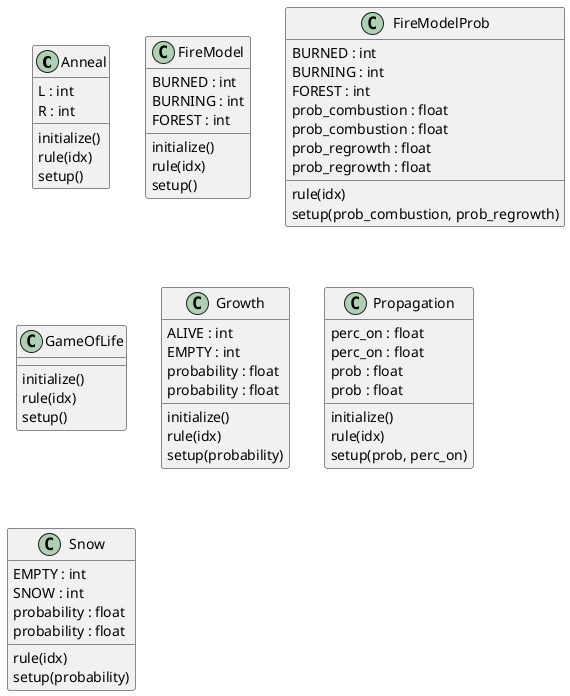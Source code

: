 @startuml classes_CAModels
set namespaceSeparator none
class "Anneal" as dissmodel.models.ca.anneal.Anneal {
  L : int
  R : int
  initialize()
  rule(idx)
  setup()
}
class "FireModel" as dissmodel.models.ca.fire_model.FireModel {
  BURNED : int
  BURNING : int
  FOREST : int
  initialize()
  rule(idx)
  setup()
}
class "FireModelProb" as dissmodel.models.ca.fire_model_prob.FireModelProb {
  BURNED : int
  BURNING : int
  FOREST : int
  prob_combustion : float
  prob_combustion : float
  prob_regrowth : float
  prob_regrowth : float
  rule(idx)
  setup(prob_combustion, prob_regrowth)
}
class "GameOfLife" as dissmodel.models.ca.game_of_life.GameOfLife {
  initialize()
  rule(idx)
  setup()
}
class "Growth" as dissmodel.models.ca.growth.Growth {
  ALIVE : int
  EMPTY : int
  probability : float
  probability : float
  initialize()
  rule(idx)
  setup(probability)
}
class "Propagation" as dissmodel.models.ca.propagation.Propagation {
  perc_on : float
  perc_on : float
  prob : float
  prob : float
  initialize()
  rule(idx)
  setup(prob, perc_on)
}
class "Snow" as dissmodel.models.ca.snow.Snow {
  EMPTY : int
  SNOW : int
  probability : float
  probability : float
  rule(idx)
  setup(probability)
}
@enduml
